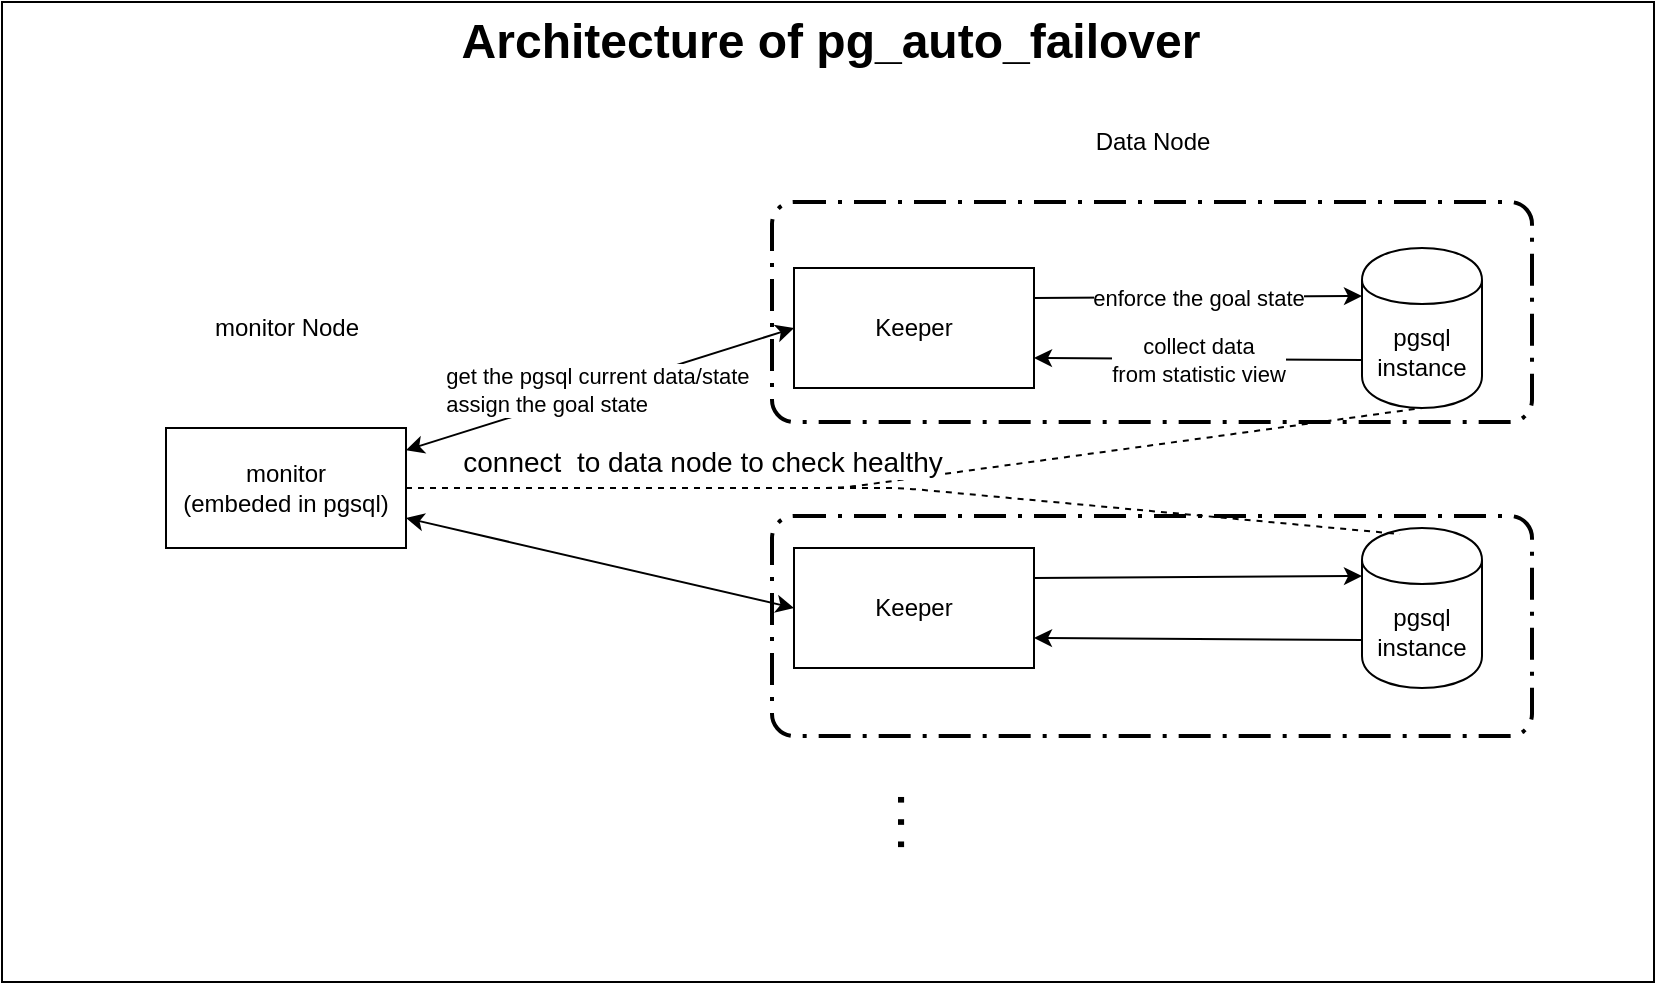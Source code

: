 <mxfile version="13.0.3" type="device"><diagram id="3ccajjSE865jh508MXN7" name="Page-1"><mxGraphModel dx="1086" dy="847" grid="1" gridSize="10" guides="1" tooltips="1" connect="1" arrows="1" fold="1" page="1" pageScale="1" pageWidth="827" pageHeight="1169" math="0" shadow="0"><root><mxCell id="0"/><mxCell id="1" parent="0"/><mxCell id="qIH_a6te1cgzQR83VY1E-2" value="" style="rounded=0;whiteSpace=wrap;html=1;" parent="1" vertex="1"><mxGeometry width="826" height="490" as="geometry"/></mxCell><mxCell id="qIH_a6te1cgzQR83VY1E-4" value="monitor&lt;br&gt;(embeded in pgsql)" style="rounded=0;whiteSpace=wrap;html=1;" parent="1" vertex="1"><mxGeometry x="82" y="213" width="120" height="60" as="geometry"/></mxCell><mxCell id="qIH_a6te1cgzQR83VY1E-5" value="Keeper" style="rounded=0;whiteSpace=wrap;html=1;" parent="1" vertex="1"><mxGeometry x="396" y="133" width="120" height="60" as="geometry"/></mxCell><mxCell id="qIH_a6te1cgzQR83VY1E-6" value="Keeper" style="rounded=0;whiteSpace=wrap;html=1;" parent="1" vertex="1"><mxGeometry x="396" y="273" width="120" height="60" as="geometry"/></mxCell><mxCell id="qIH_a6te1cgzQR83VY1E-7" value="" style="endArrow=classic;startArrow=classic;html=1;exitX=1;exitY=0.75;exitDx=0;exitDy=0;entryX=0;entryY=0.5;entryDx=0;entryDy=0;" parent="1" source="qIH_a6te1cgzQR83VY1E-4" target="qIH_a6te1cgzQR83VY1E-6" edge="1"><mxGeometry width="50" height="50" relative="1" as="geometry"><mxPoint x="320" y="383" as="sourcePoint"/><mxPoint x="370" y="333" as="targetPoint"/></mxGeometry></mxCell><mxCell id="qIH_a6te1cgzQR83VY1E-8" value="&lt;div style=&quot;text-align: justify&quot;&gt;get the pgsql current data/state&amp;nbsp;&lt;/div&gt;&lt;div style=&quot;text-align: justify&quot;&gt;assign the goal state&lt;/div&gt;" style="endArrow=classic;startArrow=classic;html=1;entryX=0;entryY=0.5;entryDx=0;entryDy=0;align=center;" parent="1" source="qIH_a6te1cgzQR83VY1E-4" target="qIH_a6te1cgzQR83VY1E-5" edge="1"><mxGeometry width="50" height="50" relative="1" as="geometry"><mxPoint x="310" y="303" as="sourcePoint"/><mxPoint x="360" y="253" as="targetPoint"/></mxGeometry></mxCell><mxCell id="qIH_a6te1cgzQR83VY1E-9" value="&lt;span style=&quot;font-size: 20px&quot;&gt;&lt;b&gt;. . .&lt;/b&gt;&lt;/span&gt;" style="text;html=1;strokeColor=none;fillColor=none;align=center;verticalAlign=middle;whiteSpace=wrap;rounded=0;rotation=90;" parent="1" vertex="1"><mxGeometry x="429" y="400" width="54" height="20" as="geometry"/></mxCell><mxCell id="qIH_a6te1cgzQR83VY1E-16" value="pgsql instance" style="shape=cylinder;whiteSpace=wrap;html=1;boundedLbl=1;backgroundOutline=1;" parent="1" vertex="1"><mxGeometry x="680" y="123" width="60" height="80" as="geometry"/></mxCell><mxCell id="qIH_a6te1cgzQR83VY1E-17" value="pgsql instance" style="shape=cylinder;whiteSpace=wrap;html=1;boundedLbl=1;backgroundOutline=1;" parent="1" vertex="1"><mxGeometry x="680" y="263" width="60" height="80" as="geometry"/></mxCell><mxCell id="qIH_a6te1cgzQR83VY1E-18" value="enforce the goal state" style="endArrow=classic;html=1;exitX=1;exitY=0.25;exitDx=0;exitDy=0;entryX=0;entryY=0.3;entryDx=0;entryDy=0;" parent="1" source="qIH_a6te1cgzQR83VY1E-5" target="qIH_a6te1cgzQR83VY1E-16" edge="1"><mxGeometry width="50" height="50" relative="1" as="geometry"><mxPoint x="550" y="160" as="sourcePoint"/><mxPoint x="600" y="110" as="targetPoint"/></mxGeometry></mxCell><mxCell id="qIH_a6te1cgzQR83VY1E-19" value="collect data &lt;br&gt;from statistic view" style="endArrow=classic;html=1;exitX=0;exitY=0.7;exitDx=0;exitDy=0;entryX=1;entryY=0.75;entryDx=0;entryDy=0;" parent="1" source="qIH_a6te1cgzQR83VY1E-16" target="qIH_a6te1cgzQR83VY1E-5" edge="1"><mxGeometry width="50" height="50" relative="1" as="geometry"><mxPoint x="580" y="230" as="sourcePoint"/><mxPoint x="630" y="180" as="targetPoint"/></mxGeometry></mxCell><mxCell id="qIH_a6te1cgzQR83VY1E-20" value="" style="endArrow=classic;html=1;exitX=1;exitY=0.25;exitDx=0;exitDy=0;entryX=0;entryY=0.3;entryDx=0;entryDy=0;" parent="1" source="qIH_a6te1cgzQR83VY1E-6" target="qIH_a6te1cgzQR83VY1E-17" edge="1"><mxGeometry width="50" height="50" relative="1" as="geometry"><mxPoint x="550" y="310" as="sourcePoint"/><mxPoint x="600" y="260" as="targetPoint"/></mxGeometry></mxCell><mxCell id="qIH_a6te1cgzQR83VY1E-21" value="" style="endArrow=classic;html=1;exitX=0;exitY=0.7;exitDx=0;exitDy=0;entryX=1;entryY=0.75;entryDx=0;entryDy=0;" parent="1" source="qIH_a6te1cgzQR83VY1E-17" target="qIH_a6te1cgzQR83VY1E-6" edge="1"><mxGeometry width="50" height="50" relative="1" as="geometry"><mxPoint x="580" y="380" as="sourcePoint"/><mxPoint x="630" y="330" as="targetPoint"/></mxGeometry></mxCell><mxCell id="qIH_a6te1cgzQR83VY1E-24" value="" style="endArrow=none;dashed=1;html=1;exitX=1;exitY=0.5;exitDx=0;exitDy=0;entryX=0.5;entryY=1;entryDx=0;entryDy=0;" parent="1" source="qIH_a6te1cgzQR83VY1E-4" target="qIH_a6te1cgzQR83VY1E-16" edge="1"><mxGeometry width="50" height="50" relative="1" as="geometry"><mxPoint x="390" y="370" as="sourcePoint"/><mxPoint x="440" y="320" as="targetPoint"/><Array as="points"><mxPoint x="420" y="243"/></Array></mxGeometry></mxCell><mxCell id="qIH_a6te1cgzQR83VY1E-25" value="&lt;font style=&quot;font-size: 14px&quot;&gt;connect&amp;nbsp; to data node to check healthy&lt;/font&gt;" style="edgeLabel;html=1;align=center;verticalAlign=middle;resizable=0;points=[];" parent="qIH_a6te1cgzQR83VY1E-24" vertex="1" connectable="0"><mxGeometry x="-0.284" y="1" relative="1" as="geometry"><mxPoint x="-35" y="-12" as="offset"/></mxGeometry></mxCell><mxCell id="qIH_a6te1cgzQR83VY1E-26" value="" style="endArrow=none;dashed=1;html=1;exitX=1;exitY=0.5;exitDx=0;exitDy=0;entryX=0.317;entryY=0.038;entryDx=0;entryDy=0;entryPerimeter=0;" parent="1" source="qIH_a6te1cgzQR83VY1E-4" target="qIH_a6te1cgzQR83VY1E-17" edge="1"><mxGeometry width="50" height="50" relative="1" as="geometry"><mxPoint x="390" y="370" as="sourcePoint"/><mxPoint x="440" y="320" as="targetPoint"/><Array as="points"><mxPoint x="450" y="243"/></Array></mxGeometry></mxCell><mxCell id="mcENQNnK2gquKcMfCpHj-1" value="" style="rounded=1;arcSize=10;dashed=1;strokeColor=#000000;fillColor=none;gradientColor=none;dashPattern=8 3 1 3;strokeWidth=2;" vertex="1" parent="1"><mxGeometry x="385" y="100" width="380" height="110" as="geometry"/></mxCell><mxCell id="mcENQNnK2gquKcMfCpHj-2" value="" style="rounded=1;arcSize=10;dashed=1;strokeColor=#000000;fillColor=none;gradientColor=none;dashPattern=8 3 1 3;strokeWidth=2;" vertex="1" parent="1"><mxGeometry x="385" y="257" width="380" height="110" as="geometry"/></mxCell><mxCell id="mcENQNnK2gquKcMfCpHj-11" value="Architecture of pg_auto_failover" style="text;strokeColor=none;fillColor=none;html=1;fontSize=24;fontStyle=1;verticalAlign=middle;align=center;" vertex="1" parent="1"><mxGeometry x="174" width="480" height="40" as="geometry"/></mxCell><mxCell id="mcENQNnK2gquKcMfCpHj-14" value="Data Node" style="text;html=1;strokeColor=none;fillColor=none;align=center;verticalAlign=middle;whiteSpace=wrap;rounded=0;" vertex="1" parent="1"><mxGeometry x="527.5" y="60" width="95" height="20" as="geometry"/></mxCell><mxCell id="mcENQNnK2gquKcMfCpHj-17" value="monitor Node" style="text;html=1;strokeColor=none;fillColor=none;align=center;verticalAlign=middle;whiteSpace=wrap;rounded=0;" vertex="1" parent="1"><mxGeometry x="94.5" y="153" width="95" height="20" as="geometry"/></mxCell></root></mxGraphModel></diagram></mxfile>